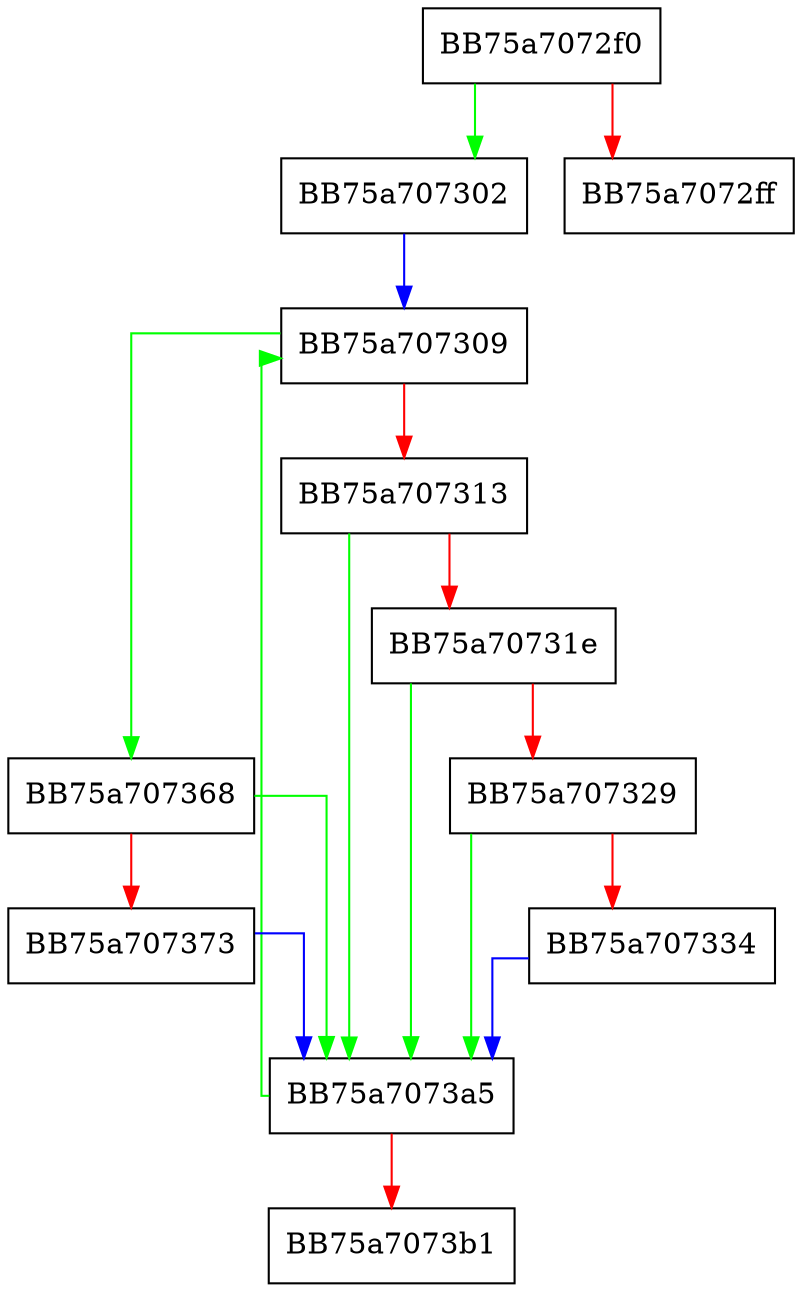digraph Decrypt {
  node [shape="box"];
  graph [splines=ortho];
  BB75a7072f0 -> BB75a707302 [color="green"];
  BB75a7072f0 -> BB75a7072ff [color="red"];
  BB75a707302 -> BB75a707309 [color="blue"];
  BB75a707309 -> BB75a707368 [color="green"];
  BB75a707309 -> BB75a707313 [color="red"];
  BB75a707313 -> BB75a7073a5 [color="green"];
  BB75a707313 -> BB75a70731e [color="red"];
  BB75a70731e -> BB75a7073a5 [color="green"];
  BB75a70731e -> BB75a707329 [color="red"];
  BB75a707329 -> BB75a7073a5 [color="green"];
  BB75a707329 -> BB75a707334 [color="red"];
  BB75a707334 -> BB75a7073a5 [color="blue"];
  BB75a707368 -> BB75a7073a5 [color="green"];
  BB75a707368 -> BB75a707373 [color="red"];
  BB75a707373 -> BB75a7073a5 [color="blue"];
  BB75a7073a5 -> BB75a707309 [color="green"];
  BB75a7073a5 -> BB75a7073b1 [color="red"];
}